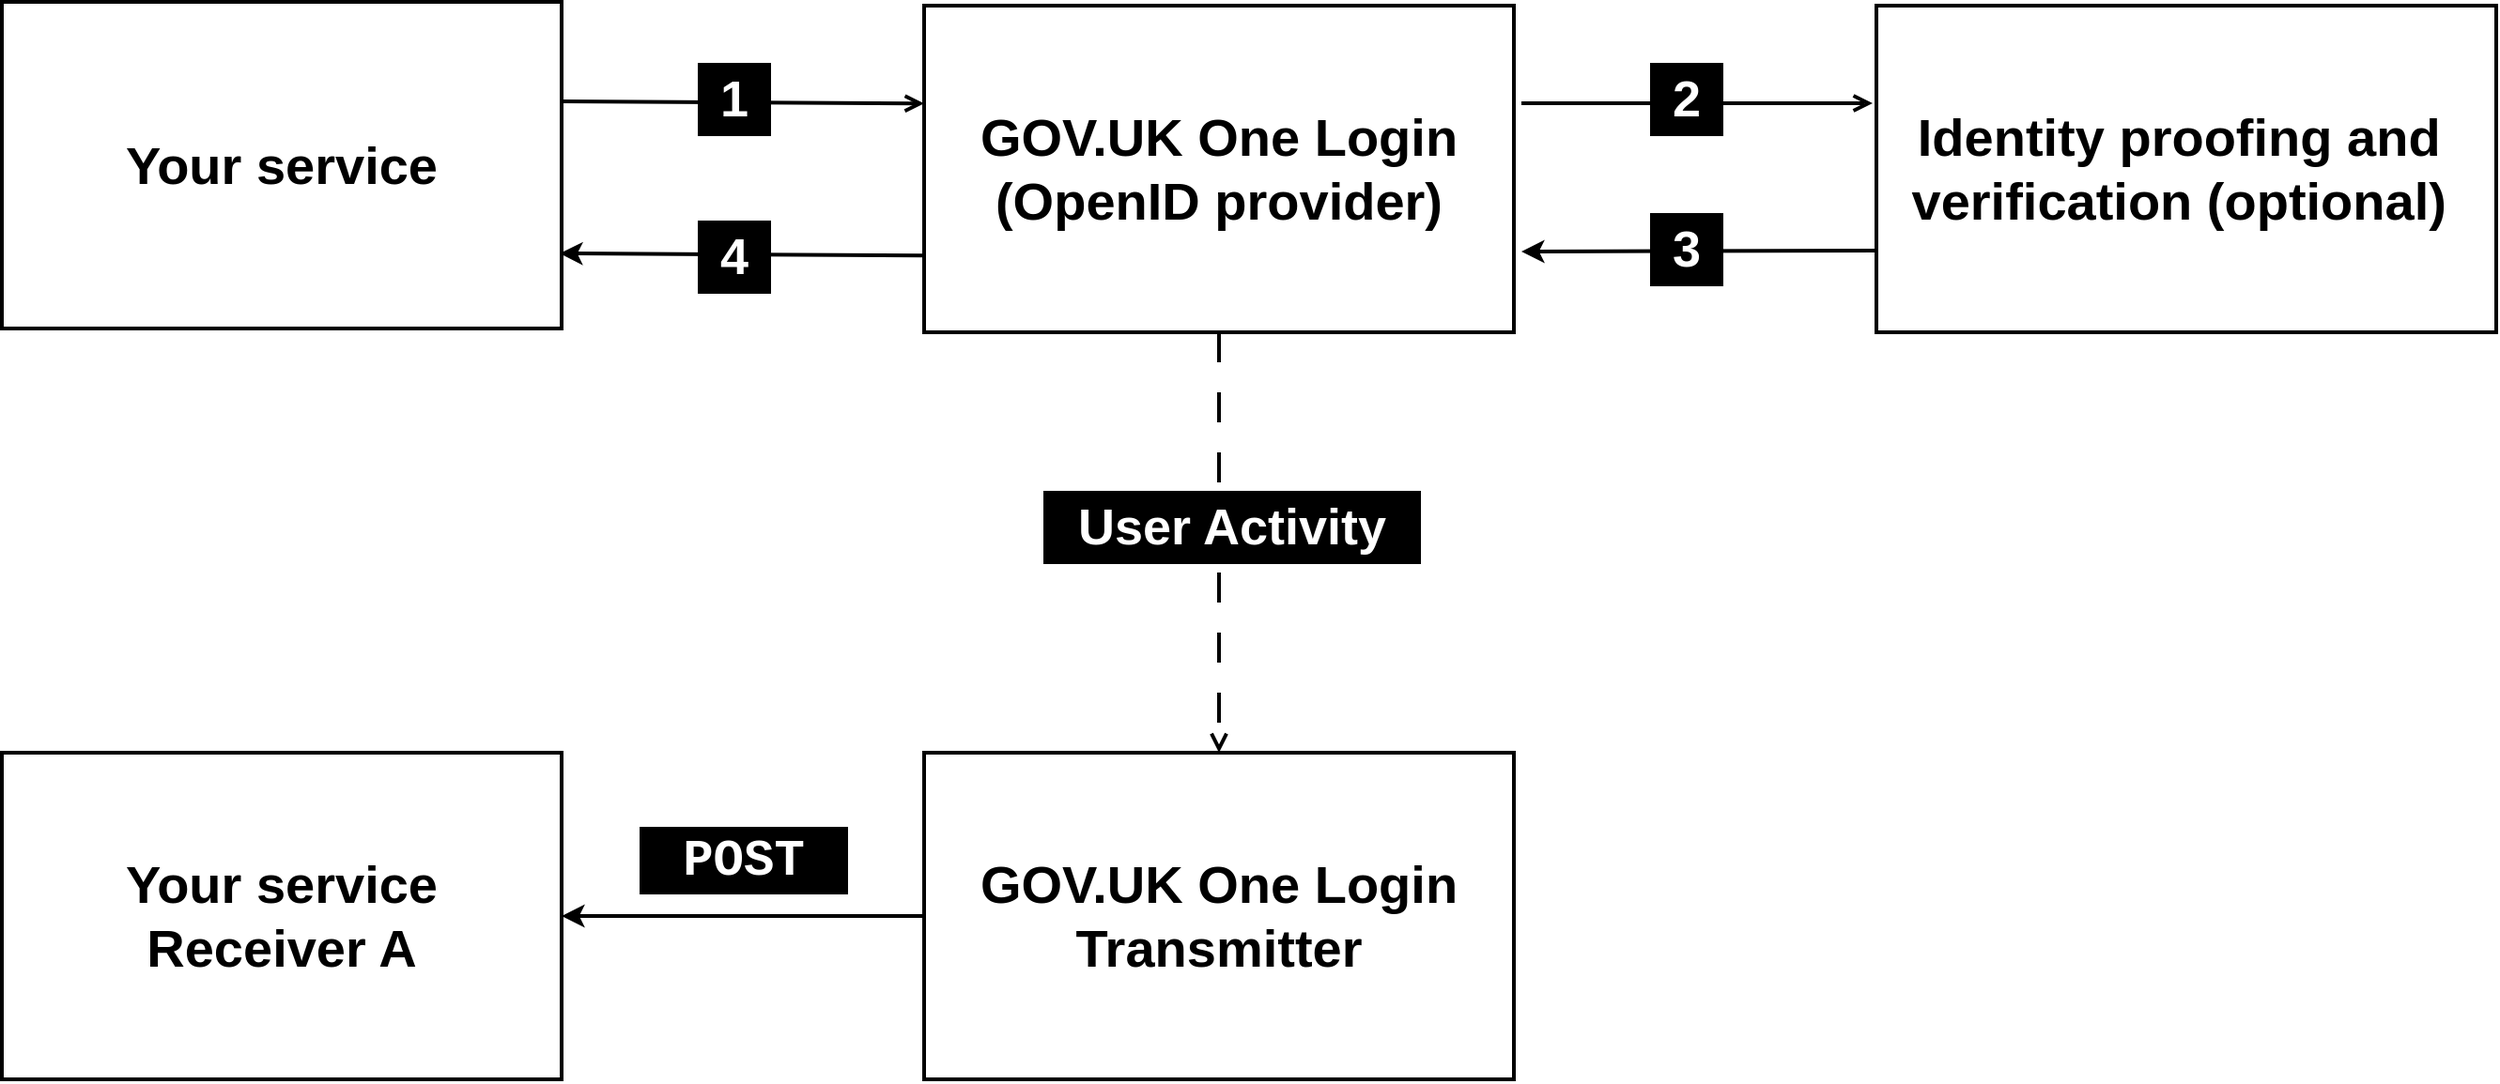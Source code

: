 <mxfile version="22.1.2" type="device">
  <diagram name="Page-1" id="R-6NQ3W9K4ybIqGOvxf1">
    <mxGraphModel dx="1026" dy="743" grid="1" gridSize="10" guides="1" tooltips="1" connect="1" arrows="1" fold="1" page="1" pageScale="1" pageWidth="1169" pageHeight="827" math="0" shadow="0">
      <root>
        <mxCell id="0" />
        <mxCell id="1" parent="0" />
        <mxCell id="p_9-2nxAp_79dKsTKLkN-1" value="Your service" style="rounded=0;whiteSpace=wrap;html=1;fillColor=none;strokeWidth=2;fontSize=28;fontStyle=1" vertex="1" parent="1">
          <mxGeometry x="40" y="40" width="298" height="174.01" as="geometry" />
        </mxCell>
        <mxCell id="p_9-2nxAp_79dKsTKLkN-2" value="&lt;font style=&quot;font-size: 28px;&quot;&gt;GOV.UK One Login&lt;br&gt;(OpenID provider)&lt;br&gt;&lt;/font&gt;" style="rounded=0;whiteSpace=wrap;html=1;fillColor=none;strokeWidth=2;fontSize=28;fontStyle=1" vertex="1" parent="1">
          <mxGeometry x="531" y="42.01" width="314" height="174.01" as="geometry" />
        </mxCell>
        <mxCell id="p_9-2nxAp_79dKsTKLkN-3" value="Identity proofing and&amp;nbsp;&lt;div&gt;verification (optional)&amp;nbsp;&lt;/div&gt;" style="rounded=0;whiteSpace=wrap;html=1;fillColor=none;strokeWidth=2;fontSize=28;fontStyle=1" vertex="1" parent="1">
          <mxGeometry x="1038" y="42.01" width="330" height="174.01" as="geometry" />
        </mxCell>
        <mxCell id="p_9-2nxAp_79dKsTKLkN-4" value="" style="endArrow=open;html=1;rounded=0;strokeWidth=2;entryX=0;entryY=0.5;entryDx=0;entryDy=0;endFill=0;" edge="1" parent="1">
          <mxGeometry width="50" height="50" relative="1" as="geometry">
            <mxPoint x="338" y="93.011" as="sourcePoint" />
            <mxPoint x="531" y="94.145" as="targetPoint" />
          </mxGeometry>
        </mxCell>
        <mxCell id="p_9-2nxAp_79dKsTKLkN-5" value="&lt;font size=&quot;1&quot; color=&quot;#ffffff&quot;&gt;&lt;b style=&quot;font-size: 27px;&quot;&gt;1&lt;/b&gt;&lt;/font&gt;" style="whiteSpace=wrap;html=1;aspect=fixed;fillColor=#000000;" vertex="1" parent="1">
          <mxGeometry x="411" y="73.01" width="38" height="38" as="geometry" />
        </mxCell>
        <mxCell id="p_9-2nxAp_79dKsTKLkN-6" value="" style="endArrow=none;html=1;rounded=0;strokeWidth=2;entryX=0;entryY=0.5;entryDx=0;entryDy=0;endFill=0;startArrow=classic;startFill=1;" edge="1" parent="1">
          <mxGeometry width="50" height="50" relative="1" as="geometry">
            <mxPoint x="337" y="174.011" as="sourcePoint" />
            <mxPoint x="530" y="175.145" as="targetPoint" />
          </mxGeometry>
        </mxCell>
        <mxCell id="p_9-2nxAp_79dKsTKLkN-7" value="" style="endArrow=open;html=1;rounded=0;strokeWidth=2;endFill=0;" edge="1" parent="1">
          <mxGeometry width="50" height="50" relative="1" as="geometry">
            <mxPoint x="849" y="94.01" as="sourcePoint" />
            <mxPoint x="1036" y="94.01" as="targetPoint" />
          </mxGeometry>
        </mxCell>
        <mxCell id="p_9-2nxAp_79dKsTKLkN-8" value="&lt;font color=&quot;#ffffff&quot;&gt;&lt;span style=&quot;font-size: 27px;&quot;&gt;&lt;b&gt;2&lt;/b&gt;&lt;/span&gt;&lt;/font&gt;" style="whiteSpace=wrap;html=1;aspect=fixed;fillColor=#000000;" vertex="1" parent="1">
          <mxGeometry x="918" y="73.01" width="38" height="38" as="geometry" />
        </mxCell>
        <mxCell id="p_9-2nxAp_79dKsTKLkN-9" value="" style="endArrow=none;html=1;rounded=0;strokeWidth=2;entryX=0;entryY=0.75;entryDx=0;entryDy=0;endFill=0;startArrow=classic;startFill=1;" edge="1" parent="1">
          <mxGeometry width="50" height="50" relative="1" as="geometry">
            <mxPoint x="849" y="173.01" as="sourcePoint" />
            <mxPoint x="1038" y="172.517" as="targetPoint" />
          </mxGeometry>
        </mxCell>
        <mxCell id="p_9-2nxAp_79dKsTKLkN-10" value="&lt;font size=&quot;1&quot; color=&quot;#ffffff&quot;&gt;&lt;b style=&quot;font-size: 27px;&quot;&gt;3&lt;/b&gt;&lt;/font&gt;" style="whiteSpace=wrap;html=1;aspect=fixed;fillColor=#000000;" vertex="1" parent="1">
          <mxGeometry x="918" y="153.01" width="38" height="38" as="geometry" />
        </mxCell>
        <mxCell id="p_9-2nxAp_79dKsTKLkN-11" value="&lt;font color=&quot;#ffffff&quot;&gt;&lt;span style=&quot;font-size: 27px;&quot;&gt;&lt;b&gt;4&lt;/b&gt;&lt;/span&gt;&lt;/font&gt;" style="whiteSpace=wrap;html=1;aspect=fixed;fillColor=#000000;" vertex="1" parent="1">
          <mxGeometry x="411" y="157.01" width="38" height="38" as="geometry" />
        </mxCell>
        <mxCell id="p_9-2nxAp_79dKsTKLkN-12" value="" style="endArrow=open;html=1;rounded=0;strokeWidth=2;entryX=0.5;entryY=0;entryDx=0;entryDy=0;endFill=0;exitX=0.5;exitY=1;exitDx=0;exitDy=0;dashed=1;dashPattern=8 8;" edge="1" parent="1" source="p_9-2nxAp_79dKsTKLkN-2" target="p_9-2nxAp_79dKsTKLkN-14">
          <mxGeometry width="50" height="50" relative="1" as="geometry">
            <mxPoint x="580" y="470.001" as="sourcePoint" />
            <mxPoint x="773" y="471.135" as="targetPoint" />
          </mxGeometry>
        </mxCell>
        <mxCell id="p_9-2nxAp_79dKsTKLkN-14" value="&lt;font style=&quot;font-size: 28px;&quot;&gt;GOV.UK One Login&lt;br&gt;Transmitter&lt;br&gt;&lt;/font&gt;" style="rounded=0;whiteSpace=wrap;html=1;fillColor=none;strokeWidth=2;fontSize=28;fontStyle=1" vertex="1" parent="1">
          <mxGeometry x="531" y="440" width="314" height="174.01" as="geometry" />
        </mxCell>
        <mxCell id="p_9-2nxAp_79dKsTKLkN-15" value="&lt;font size=&quot;1&quot; color=&quot;#ffffff&quot;&gt;&lt;b style=&quot;font-size: 27px;&quot;&gt;User Activity&lt;/b&gt;&lt;/font&gt;" style="whiteSpace=wrap;html=1;fillColor=#000000;" vertex="1" parent="1">
          <mxGeometry x="595" y="301" width="200" height="38" as="geometry" />
        </mxCell>
        <mxCell id="p_9-2nxAp_79dKsTKLkN-16" value="Your service&lt;div&gt;Receiver A&lt;/div&gt;" style="rounded=0;whiteSpace=wrap;html=1;fillColor=none;strokeWidth=2;fontSize=28;fontStyle=1" vertex="1" parent="1">
          <mxGeometry x="40" y="440" width="298" height="174.01" as="geometry" />
        </mxCell>
        <mxCell id="p_9-2nxAp_79dKsTKLkN-17" value="" style="endArrow=none;html=1;rounded=0;strokeWidth=2;entryX=0;entryY=0.5;entryDx=0;entryDy=0;endFill=0;startArrow=classic;startFill=1;exitX=1;exitY=0.5;exitDx=0;exitDy=0;" edge="1" parent="1" source="p_9-2nxAp_79dKsTKLkN-16" target="p_9-2nxAp_79dKsTKLkN-14">
          <mxGeometry width="50" height="50" relative="1" as="geometry">
            <mxPoint x="347" y="184.011" as="sourcePoint" />
            <mxPoint x="540" y="185.145" as="targetPoint" />
          </mxGeometry>
        </mxCell>
        <mxCell id="p_9-2nxAp_79dKsTKLkN-18" value="&lt;font size=&quot;1&quot; color=&quot;#ffffff&quot;&gt;&lt;b style=&quot;font-size: 27px;&quot;&gt;POST&lt;/b&gt;&lt;/font&gt;" style="whiteSpace=wrap;html=1;fillColor=#000000;fontFamily=Courier New;" vertex="1" parent="1">
          <mxGeometry x="380" y="480" width="110" height="35" as="geometry" />
        </mxCell>
      </root>
    </mxGraphModel>
  </diagram>
</mxfile>
